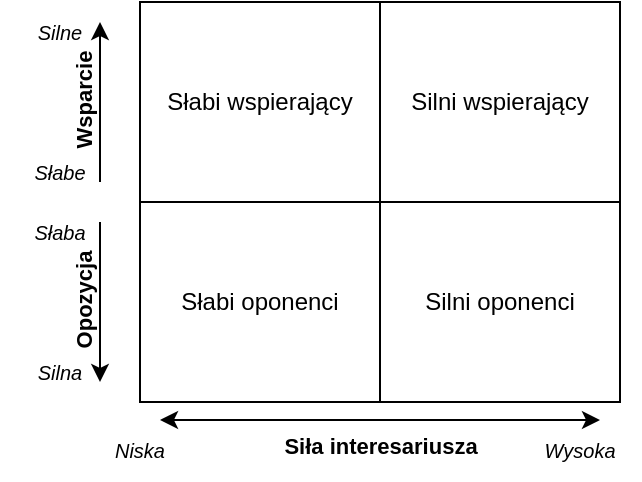 <mxfile version="22.1.16" type="device">
  <diagram name="Strona-1" id="x4iDb7SHH9YA5D9xjIFl">
    <mxGraphModel dx="1374" dy="859" grid="1" gridSize="10" guides="1" tooltips="1" connect="1" arrows="1" fold="1" page="1" pageScale="1" pageWidth="827" pageHeight="1169" math="0" shadow="0">
      <root>
        <mxCell id="0" />
        <mxCell id="1" parent="0" />
        <mxCell id="GtQeyq3_UFh-qR09QG_a-2" value="Słabi wspierający" style="rounded=0;whiteSpace=wrap;html=1;" vertex="1" parent="1">
          <mxGeometry x="79" y="39" width="120" height="100" as="geometry" />
        </mxCell>
        <mxCell id="GtQeyq3_UFh-qR09QG_a-3" value="Silni wspierający" style="rounded=0;whiteSpace=wrap;html=1;" vertex="1" parent="1">
          <mxGeometry x="199" y="39" width="120" height="100" as="geometry" />
        </mxCell>
        <mxCell id="GtQeyq3_UFh-qR09QG_a-4" value="Słabi oponenci" style="rounded=0;whiteSpace=wrap;html=1;" vertex="1" parent="1">
          <mxGeometry x="79" y="139" width="120" height="100" as="geometry" />
        </mxCell>
        <mxCell id="GtQeyq3_UFh-qR09QG_a-5" value="Silni oponenci" style="rounded=0;whiteSpace=wrap;html=1;" vertex="1" parent="1">
          <mxGeometry x="199" y="139" width="120" height="100" as="geometry" />
        </mxCell>
        <mxCell id="GtQeyq3_UFh-qR09QG_a-6" value="" style="endArrow=classic;startArrow=classic;html=1;rounded=0;" edge="1" parent="1">
          <mxGeometry width="50" height="50" relative="1" as="geometry">
            <mxPoint x="89" y="248" as="sourcePoint" />
            <mxPoint x="309" y="248" as="targetPoint" />
          </mxGeometry>
        </mxCell>
        <mxCell id="GtQeyq3_UFh-qR09QG_a-7" value="&lt;b&gt;Siła interesariusza&lt;/b&gt;" style="edgeLabel;html=1;align=center;verticalAlign=top;resizable=0;points=[];spacing=2;" vertex="1" connectable="0" parent="GtQeyq3_UFh-qR09QG_a-6">
          <mxGeometry relative="1" as="geometry">
            <mxPoint as="offset" />
          </mxGeometry>
        </mxCell>
        <mxCell id="GtQeyq3_UFh-qR09QG_a-10" value="" style="endArrow=classic;html=1;rounded=0;" edge="1" parent="1">
          <mxGeometry width="50" height="50" relative="1" as="geometry">
            <mxPoint x="59" y="129" as="sourcePoint" />
            <mxPoint x="59" y="49" as="targetPoint" />
          </mxGeometry>
        </mxCell>
        <mxCell id="GtQeyq3_UFh-qR09QG_a-21" value="&lt;b&gt;Wsparcie&lt;/b&gt;" style="edgeLabel;html=1;align=center;verticalAlign=bottom;resizable=0;points=[];horizontal=0;" vertex="1" connectable="0" parent="GtQeyq3_UFh-qR09QG_a-10">
          <mxGeometry relative="1" as="geometry">
            <mxPoint as="offset" />
          </mxGeometry>
        </mxCell>
        <mxCell id="GtQeyq3_UFh-qR09QG_a-11" value="" style="endArrow=none;html=1;rounded=0;startArrow=classic;startFill=1;endFill=0;" edge="1" parent="1">
          <mxGeometry width="50" height="50" relative="1" as="geometry">
            <mxPoint x="59" y="229" as="sourcePoint" />
            <mxPoint x="59" y="149" as="targetPoint" />
          </mxGeometry>
        </mxCell>
        <mxCell id="GtQeyq3_UFh-qR09QG_a-20" value="&lt;b&gt;Opozycja&lt;/b&gt;" style="edgeLabel;html=1;align=center;verticalAlign=bottom;resizable=0;points=[];horizontal=0;" vertex="1" connectable="0" parent="GtQeyq3_UFh-qR09QG_a-11">
          <mxGeometry relative="1" as="geometry">
            <mxPoint as="offset" />
          </mxGeometry>
        </mxCell>
        <mxCell id="GtQeyq3_UFh-qR09QG_a-12" value="&lt;i&gt;&lt;font style=&quot;font-size: 10px;&quot;&gt;Niska&lt;/font&gt;&lt;/i&gt;" style="text;html=1;strokeColor=none;fillColor=none;align=center;verticalAlign=middle;whiteSpace=wrap;rounded=0;" vertex="1" parent="1">
          <mxGeometry x="49" y="248" width="60" height="30" as="geometry" />
        </mxCell>
        <mxCell id="GtQeyq3_UFh-qR09QG_a-13" value="&lt;i&gt;&lt;font style=&quot;font-size: 10px;&quot;&gt;Wysoka&lt;/font&gt;&lt;/i&gt;" style="text;html=1;strokeColor=none;fillColor=none;align=center;verticalAlign=middle;whiteSpace=wrap;rounded=0;" vertex="1" parent="1">
          <mxGeometry x="269" y="248" width="60" height="30" as="geometry" />
        </mxCell>
        <mxCell id="GtQeyq3_UFh-qR09QG_a-14" value="&lt;i&gt;&lt;font style=&quot;font-size: 10px;&quot;&gt;Silna&lt;/font&gt;&lt;/i&gt;" style="text;html=1;strokeColor=none;fillColor=none;align=center;verticalAlign=middle;whiteSpace=wrap;rounded=0;" vertex="1" parent="1">
          <mxGeometry x="9" y="209" width="60" height="30" as="geometry" />
        </mxCell>
        <mxCell id="GtQeyq3_UFh-qR09QG_a-17" value="&lt;i&gt;&lt;font style=&quot;font-size: 10px;&quot;&gt;Słaba&lt;/font&gt;&lt;/i&gt;" style="text;html=1;strokeColor=none;fillColor=none;align=center;verticalAlign=middle;whiteSpace=wrap;rounded=0;" vertex="1" parent="1">
          <mxGeometry x="9" y="139" width="60" height="30" as="geometry" />
        </mxCell>
        <mxCell id="GtQeyq3_UFh-qR09QG_a-18" value="&lt;i&gt;&lt;font style=&quot;font-size: 10px;&quot;&gt;Słabe&lt;/font&gt;&lt;/i&gt;" style="text;html=1;strokeColor=none;fillColor=none;align=center;verticalAlign=middle;whiteSpace=wrap;rounded=0;" vertex="1" parent="1">
          <mxGeometry x="9" y="109" width="60" height="30" as="geometry" />
        </mxCell>
        <mxCell id="GtQeyq3_UFh-qR09QG_a-19" value="&lt;i&gt;&lt;font style=&quot;font-size: 10px;&quot;&gt;Silne&lt;/font&gt;&lt;/i&gt;" style="text;html=1;strokeColor=none;fillColor=none;align=center;verticalAlign=middle;whiteSpace=wrap;rounded=0;" vertex="1" parent="1">
          <mxGeometry x="9" y="39" width="60" height="30" as="geometry" />
        </mxCell>
      </root>
    </mxGraphModel>
  </diagram>
</mxfile>
